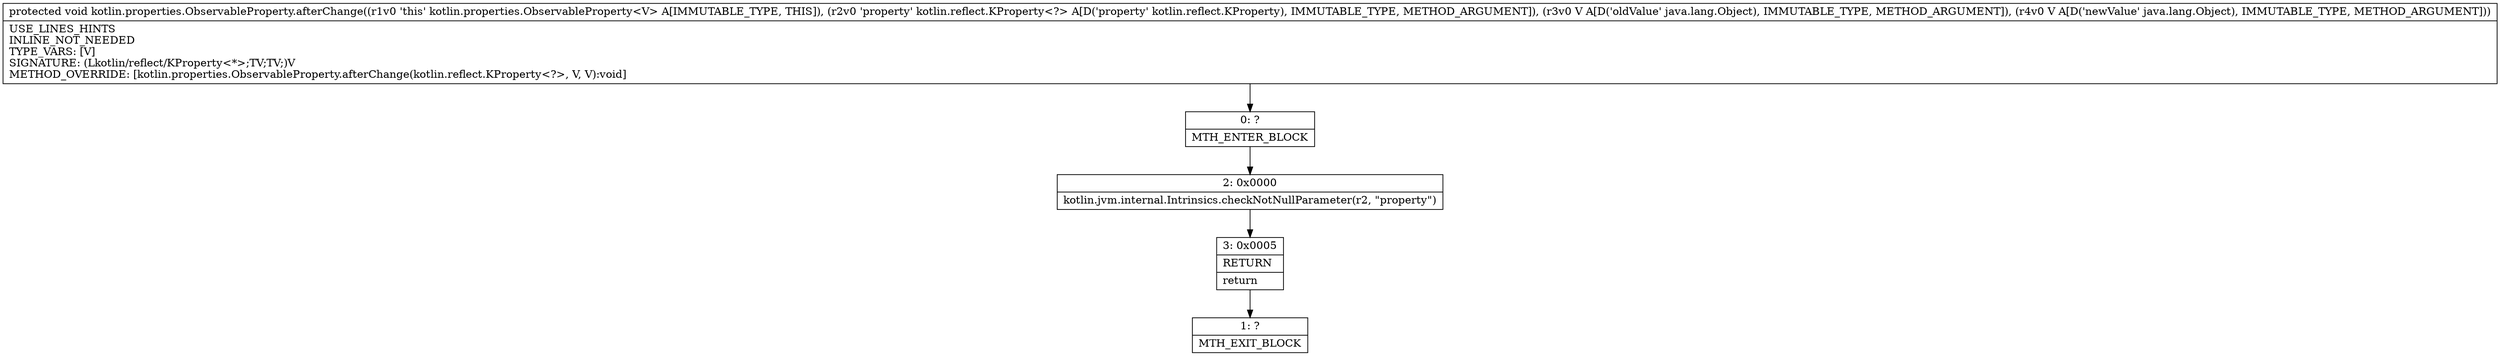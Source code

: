 digraph "CFG forkotlin.properties.ObservableProperty.afterChange(Lkotlin\/reflect\/KProperty;Ljava\/lang\/Object;Ljava\/lang\/Object;)V" {
Node_0 [shape=record,label="{0\:\ ?|MTH_ENTER_BLOCK\l}"];
Node_2 [shape=record,label="{2\:\ 0x0000|kotlin.jvm.internal.Intrinsics.checkNotNullParameter(r2, \"property\")\l}"];
Node_3 [shape=record,label="{3\:\ 0x0005|RETURN\l|return\l}"];
Node_1 [shape=record,label="{1\:\ ?|MTH_EXIT_BLOCK\l}"];
MethodNode[shape=record,label="{protected void kotlin.properties.ObservableProperty.afterChange((r1v0 'this' kotlin.properties.ObservableProperty\<V\> A[IMMUTABLE_TYPE, THIS]), (r2v0 'property' kotlin.reflect.KProperty\<?\> A[D('property' kotlin.reflect.KProperty), IMMUTABLE_TYPE, METHOD_ARGUMENT]), (r3v0 V A[D('oldValue' java.lang.Object), IMMUTABLE_TYPE, METHOD_ARGUMENT]), (r4v0 V A[D('newValue' java.lang.Object), IMMUTABLE_TYPE, METHOD_ARGUMENT]))  | USE_LINES_HINTS\lINLINE_NOT_NEEDED\lTYPE_VARS: [V]\lSIGNATURE: (Lkotlin\/reflect\/KProperty\<*\>;TV;TV;)V\lMETHOD_OVERRIDE: [kotlin.properties.ObservableProperty.afterChange(kotlin.reflect.KProperty\<?\>, V, V):void]\l}"];
MethodNode -> Node_0;Node_0 -> Node_2;
Node_2 -> Node_3;
Node_3 -> Node_1;
}

